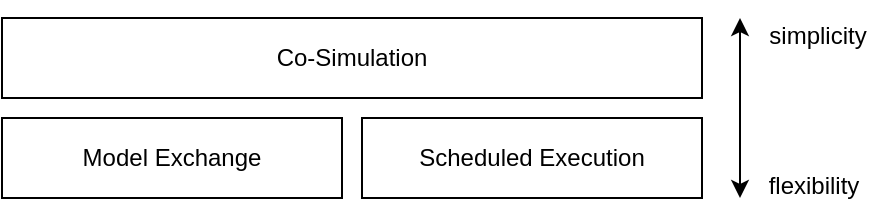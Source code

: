 <mxfile version="13.7.7" type="device"><diagram id="uozCbsswVs8gLlkZZZiq" name="Page-1"><mxGraphModel dx="1159" dy="714" grid="1" gridSize="10" guides="1" tooltips="1" connect="1" arrows="1" fold="1" page="1" pageScale="1" pageWidth="827" pageHeight="1169" math="0" shadow="0"><root><mxCell id="0"/><mxCell id="1" parent="0"/><mxCell id="hi1hK6krnqeUJZ0z4jAO-4" value="&lt;span style=&quot;white-space: normal&quot;&gt;Co-Simulation&lt;/span&gt;" style="rounded=0;whiteSpace=wrap;html=1;" parent="1" vertex="1"><mxGeometry x="40" y="90" width="350" height="40" as="geometry"/></mxCell><mxCell id="hi1hK6krnqeUJZ0z4jAO-3" value="Model Exchange" style="rounded=0;whiteSpace=wrap;html=1;" parent="1" vertex="1"><mxGeometry x="40" y="140" width="170" height="40" as="geometry"/></mxCell><mxCell id="hi1hK6krnqeUJZ0z4jAO-5" value="Scheduled Execution" style="rounded=0;whiteSpace=wrap;html=1;" parent="1" vertex="1"><mxGeometry x="220" y="140" width="170" height="40" as="geometry"/></mxCell><mxCell id="hi1hK6krnqeUJZ0z4jAO-8" value="" style="endArrow=classic;startArrow=classic;html=1;" parent="1" edge="1"><mxGeometry width="50" height="50" relative="1" as="geometry"><mxPoint x="409" y="180" as="sourcePoint"/><mxPoint x="409" y="90" as="targetPoint"/></mxGeometry></mxCell><mxCell id="hi1hK6krnqeUJZ0z4jAO-9" value="simplicity" style="text;html=1;strokeColor=none;fillColor=none;align=center;verticalAlign=middle;whiteSpace=wrap;rounded=0;" parent="1" vertex="1"><mxGeometry x="428" y="89" width="40" height="20" as="geometry"/></mxCell><mxCell id="hi1hK6krnqeUJZ0z4jAO-10" value="flexibility" style="text;html=1;strokeColor=none;fillColor=none;align=center;verticalAlign=middle;whiteSpace=wrap;rounded=0;" parent="1" vertex="1"><mxGeometry x="426" y="164" width="40" height="20" as="geometry"/></mxCell></root></mxGraphModel></diagram></mxfile>